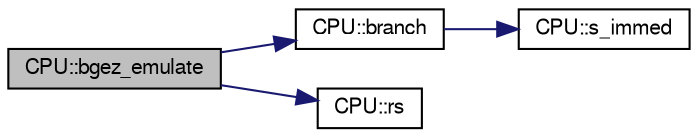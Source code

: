 digraph G
{
  edge [fontname="FreeSans",fontsize="10",labelfontname="FreeSans",labelfontsize="10"];
  node [fontname="FreeSans",fontsize="10",shape=record];
  rankdir=LR;
  Node1 [label="CPU::bgez_emulate",height=0.2,width=0.4,color="black", fillcolor="grey75", style="filled" fontcolor="black"];
  Node1 -> Node2 [color="midnightblue",fontsize="10",style="solid"];
  Node2 [label="CPU::branch",height=0.2,width=0.4,color="black", fillcolor="white", style="filled",URL="$classCPU.html#a3a8fb342dcef449afe2b7ee20841baf2"];
  Node2 -> Node3 [color="midnightblue",fontsize="10",style="solid"];
  Node3 [label="CPU::s_immed",height=0.2,width=0.4,color="black", fillcolor="white", style="filled",URL="$classCPU.html#a20fac2a174c994dc0e85e3896fab07f7"];
  Node1 -> Node4 [color="midnightblue",fontsize="10",style="solid"];
  Node4 [label="CPU::rs",height=0.2,width=0.4,color="black", fillcolor="white", style="filled",URL="$classCPU.html#a6a41d0dbc478e502ef7cb599e52a17cc"];
}
